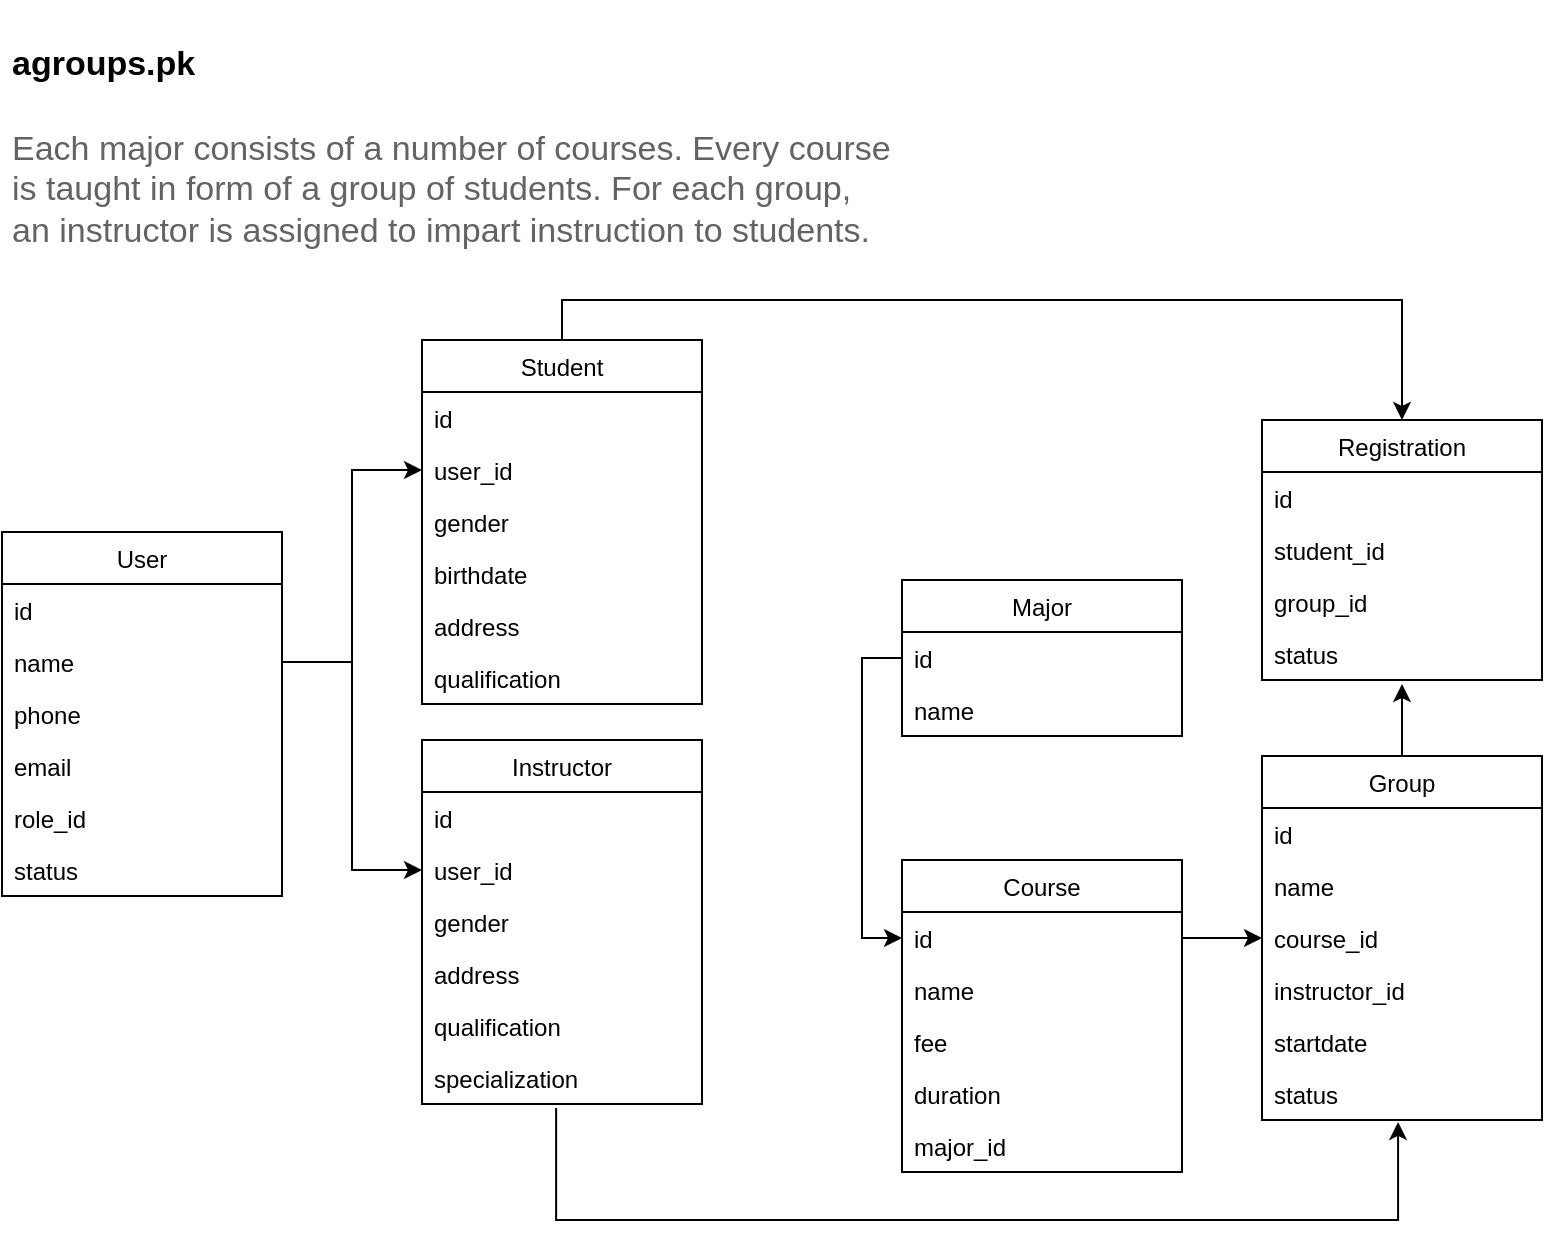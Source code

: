<mxfile version="18.2.0" type="device"><diagram id="8skDZOetQoMdbgRP18eb" name="Page-1"><mxGraphModel dx="978" dy="585" grid="1" gridSize="10" guides="1" tooltips="1" connect="1" arrows="1" fold="1" page="1" pageScale="1" pageWidth="827" pageHeight="1169" math="0" shadow="0"><root><mxCell id="0"/><mxCell id="1" parent="0"/><mxCell id="aqiTCgBaom1XjXzGtIJg-1" value="Student" style="swimlane;fontStyle=0;childLayout=stackLayout;horizontal=1;startSize=26;fillColor=none;horizontalStack=0;resizeParent=1;resizeParentMax=0;resizeLast=0;collapsible=1;marginBottom=0;" vertex="1" parent="1"><mxGeometry x="230" y="180" width="140" height="182" as="geometry"/></mxCell><mxCell id="aqiTCgBaom1XjXzGtIJg-2" value="id" style="text;strokeColor=none;fillColor=none;align=left;verticalAlign=top;spacingLeft=4;spacingRight=4;overflow=hidden;rotatable=0;points=[[0,0.5],[1,0.5]];portConstraint=eastwest;" vertex="1" parent="aqiTCgBaom1XjXzGtIJg-1"><mxGeometry y="26" width="140" height="26" as="geometry"/></mxCell><mxCell id="aqiTCgBaom1XjXzGtIJg-3" value="user_id" style="text;strokeColor=none;fillColor=none;align=left;verticalAlign=top;spacingLeft=4;spacingRight=4;overflow=hidden;rotatable=0;points=[[0,0.5],[1,0.5]];portConstraint=eastwest;" vertex="1" parent="aqiTCgBaom1XjXzGtIJg-1"><mxGeometry y="52" width="140" height="26" as="geometry"/></mxCell><mxCell id="aqiTCgBaom1XjXzGtIJg-4" value="gender" style="text;strokeColor=none;fillColor=none;align=left;verticalAlign=top;spacingLeft=4;spacingRight=4;overflow=hidden;rotatable=0;points=[[0,0.5],[1,0.5]];portConstraint=eastwest;" vertex="1" parent="aqiTCgBaom1XjXzGtIJg-1"><mxGeometry y="78" width="140" height="26" as="geometry"/></mxCell><mxCell id="aqiTCgBaom1XjXzGtIJg-5" value="birthdate" style="text;strokeColor=none;fillColor=none;align=left;verticalAlign=top;spacingLeft=4;spacingRight=4;overflow=hidden;rotatable=0;points=[[0,0.5],[1,0.5]];portConstraint=eastwest;" vertex="1" parent="aqiTCgBaom1XjXzGtIJg-1"><mxGeometry y="104" width="140" height="26" as="geometry"/></mxCell><mxCell id="aqiTCgBaom1XjXzGtIJg-7" value="address" style="text;strokeColor=none;fillColor=none;align=left;verticalAlign=top;spacingLeft=4;spacingRight=4;overflow=hidden;rotatable=0;points=[[0,0.5],[1,0.5]];portConstraint=eastwest;" vertex="1" parent="aqiTCgBaom1XjXzGtIJg-1"><mxGeometry y="130" width="140" height="26" as="geometry"/></mxCell><mxCell id="aqiTCgBaom1XjXzGtIJg-9" value="qualification" style="text;strokeColor=none;fillColor=none;align=left;verticalAlign=top;spacingLeft=4;spacingRight=4;overflow=hidden;rotatable=0;points=[[0,0.5],[1,0.5]];portConstraint=eastwest;" vertex="1" parent="aqiTCgBaom1XjXzGtIJg-1"><mxGeometry y="156" width="140" height="26" as="geometry"/></mxCell><mxCell id="aqiTCgBaom1XjXzGtIJg-11" value="User" style="swimlane;fontStyle=0;childLayout=stackLayout;horizontal=1;startSize=26;fillColor=none;horizontalStack=0;resizeParent=1;resizeParentMax=0;resizeLast=0;collapsible=1;marginBottom=0;" vertex="1" parent="1"><mxGeometry x="20" y="276" width="140" height="182" as="geometry"/></mxCell><mxCell id="aqiTCgBaom1XjXzGtIJg-12" value="id" style="text;strokeColor=none;fillColor=none;align=left;verticalAlign=top;spacingLeft=4;spacingRight=4;overflow=hidden;rotatable=0;points=[[0,0.5],[1,0.5]];portConstraint=eastwest;" vertex="1" parent="aqiTCgBaom1XjXzGtIJg-11"><mxGeometry y="26" width="140" height="26" as="geometry"/></mxCell><mxCell id="aqiTCgBaom1XjXzGtIJg-13" value="name" style="text;strokeColor=none;fillColor=none;align=left;verticalAlign=top;spacingLeft=4;spacingRight=4;overflow=hidden;rotatable=0;points=[[0,0.5],[1,0.5]];portConstraint=eastwest;" vertex="1" parent="aqiTCgBaom1XjXzGtIJg-11"><mxGeometry y="52" width="140" height="26" as="geometry"/></mxCell><mxCell id="aqiTCgBaom1XjXzGtIJg-14" value="phone" style="text;strokeColor=none;fillColor=none;align=left;verticalAlign=top;spacingLeft=4;spacingRight=4;overflow=hidden;rotatable=0;points=[[0,0.5],[1,0.5]];portConstraint=eastwest;" vertex="1" parent="aqiTCgBaom1XjXzGtIJg-11"><mxGeometry y="78" width="140" height="26" as="geometry"/></mxCell><mxCell id="aqiTCgBaom1XjXzGtIJg-15" value="email" style="text;strokeColor=none;fillColor=none;align=left;verticalAlign=top;spacingLeft=4;spacingRight=4;overflow=hidden;rotatable=0;points=[[0,0.5],[1,0.5]];portConstraint=eastwest;" vertex="1" parent="aqiTCgBaom1XjXzGtIJg-11"><mxGeometry y="104" width="140" height="26" as="geometry"/></mxCell><mxCell id="aqiTCgBaom1XjXzGtIJg-16" value="role_id" style="text;strokeColor=none;fillColor=none;align=left;verticalAlign=top;spacingLeft=4;spacingRight=4;overflow=hidden;rotatable=0;points=[[0,0.5],[1,0.5]];portConstraint=eastwest;" vertex="1" parent="aqiTCgBaom1XjXzGtIJg-11"><mxGeometry y="130" width="140" height="26" as="geometry"/></mxCell><mxCell id="aqiTCgBaom1XjXzGtIJg-20" value="status" style="text;strokeColor=none;fillColor=none;align=left;verticalAlign=top;spacingLeft=4;spacingRight=4;overflow=hidden;rotatable=0;points=[[0,0.5],[1,0.5]];portConstraint=eastwest;" vertex="1" parent="aqiTCgBaom1XjXzGtIJg-11"><mxGeometry y="156" width="140" height="26" as="geometry"/></mxCell><mxCell id="aqiTCgBaom1XjXzGtIJg-21" value="Instructor" style="swimlane;fontStyle=0;childLayout=stackLayout;horizontal=1;startSize=26;fillColor=none;horizontalStack=0;resizeParent=1;resizeParentMax=0;resizeLast=0;collapsible=1;marginBottom=0;" vertex="1" parent="1"><mxGeometry x="230" y="380" width="140" height="182" as="geometry"/></mxCell><mxCell id="aqiTCgBaom1XjXzGtIJg-22" value="id" style="text;strokeColor=none;fillColor=none;align=left;verticalAlign=top;spacingLeft=4;spacingRight=4;overflow=hidden;rotatable=0;points=[[0,0.5],[1,0.5]];portConstraint=eastwest;" vertex="1" parent="aqiTCgBaom1XjXzGtIJg-21"><mxGeometry y="26" width="140" height="26" as="geometry"/></mxCell><mxCell id="aqiTCgBaom1XjXzGtIJg-23" value="user_id" style="text;strokeColor=none;fillColor=none;align=left;verticalAlign=top;spacingLeft=4;spacingRight=4;overflow=hidden;rotatable=0;points=[[0,0.5],[1,0.5]];portConstraint=eastwest;" vertex="1" parent="aqiTCgBaom1XjXzGtIJg-21"><mxGeometry y="52" width="140" height="26" as="geometry"/></mxCell><mxCell id="aqiTCgBaom1XjXzGtIJg-24" value="gender" style="text;strokeColor=none;fillColor=none;align=left;verticalAlign=top;spacingLeft=4;spacingRight=4;overflow=hidden;rotatable=0;points=[[0,0.5],[1,0.5]];portConstraint=eastwest;" vertex="1" parent="aqiTCgBaom1XjXzGtIJg-21"><mxGeometry y="78" width="140" height="26" as="geometry"/></mxCell><mxCell id="aqiTCgBaom1XjXzGtIJg-26" value="address" style="text;strokeColor=none;fillColor=none;align=left;verticalAlign=top;spacingLeft=4;spacingRight=4;overflow=hidden;rotatable=0;points=[[0,0.5],[1,0.5]];portConstraint=eastwest;" vertex="1" parent="aqiTCgBaom1XjXzGtIJg-21"><mxGeometry y="104" width="140" height="26" as="geometry"/></mxCell><mxCell id="aqiTCgBaom1XjXzGtIJg-27" value="qualification" style="text;strokeColor=none;fillColor=none;align=left;verticalAlign=top;spacingLeft=4;spacingRight=4;overflow=hidden;rotatable=0;points=[[0,0.5],[1,0.5]];portConstraint=eastwest;" vertex="1" parent="aqiTCgBaom1XjXzGtIJg-21"><mxGeometry y="130" width="140" height="26" as="geometry"/></mxCell><mxCell id="aqiTCgBaom1XjXzGtIJg-28" value="specialization" style="text;strokeColor=none;fillColor=none;align=left;verticalAlign=top;spacingLeft=4;spacingRight=4;overflow=hidden;rotatable=0;points=[[0,0.5],[1,0.5]];portConstraint=eastwest;" vertex="1" parent="aqiTCgBaom1XjXzGtIJg-21"><mxGeometry y="156" width="140" height="26" as="geometry"/></mxCell><mxCell id="aqiTCgBaom1XjXzGtIJg-29" value="Course" style="swimlane;fontStyle=0;childLayout=stackLayout;horizontal=1;startSize=26;fillColor=none;horizontalStack=0;resizeParent=1;resizeParentMax=0;resizeLast=0;collapsible=1;marginBottom=0;" vertex="1" parent="1"><mxGeometry x="470" y="440" width="140" height="156" as="geometry"/></mxCell><mxCell id="aqiTCgBaom1XjXzGtIJg-30" value="id" style="text;strokeColor=none;fillColor=none;align=left;verticalAlign=top;spacingLeft=4;spacingRight=4;overflow=hidden;rotatable=0;points=[[0,0.5],[1,0.5]];portConstraint=eastwest;" vertex="1" parent="aqiTCgBaom1XjXzGtIJg-29"><mxGeometry y="26" width="140" height="26" as="geometry"/></mxCell><mxCell id="aqiTCgBaom1XjXzGtIJg-31" value="name" style="text;strokeColor=none;fillColor=none;align=left;verticalAlign=top;spacingLeft=4;spacingRight=4;overflow=hidden;rotatable=0;points=[[0,0.5],[1,0.5]];portConstraint=eastwest;" vertex="1" parent="aqiTCgBaom1XjXzGtIJg-29"><mxGeometry y="52" width="140" height="26" as="geometry"/></mxCell><mxCell id="aqiTCgBaom1XjXzGtIJg-33" value="fee" style="text;strokeColor=none;fillColor=none;align=left;verticalAlign=top;spacingLeft=4;spacingRight=4;overflow=hidden;rotatable=0;points=[[0,0.5],[1,0.5]];portConstraint=eastwest;" vertex="1" parent="aqiTCgBaom1XjXzGtIJg-29"><mxGeometry y="78" width="140" height="26" as="geometry"/></mxCell><mxCell id="aqiTCgBaom1XjXzGtIJg-32" value="duration" style="text;strokeColor=none;fillColor=none;align=left;verticalAlign=top;spacingLeft=4;spacingRight=4;overflow=hidden;rotatable=0;points=[[0,0.5],[1,0.5]];portConstraint=eastwest;" vertex="1" parent="aqiTCgBaom1XjXzGtIJg-29"><mxGeometry y="104" width="140" height="26" as="geometry"/></mxCell><mxCell id="aqiTCgBaom1XjXzGtIJg-34" value="major_id" style="text;strokeColor=none;fillColor=none;align=left;verticalAlign=top;spacingLeft=4;spacingRight=4;overflow=hidden;rotatable=0;points=[[0,0.5],[1,0.5]];portConstraint=eastwest;" vertex="1" parent="aqiTCgBaom1XjXzGtIJg-29"><mxGeometry y="130" width="140" height="26" as="geometry"/></mxCell><mxCell id="aqiTCgBaom1XjXzGtIJg-36" value="Major" style="swimlane;fontStyle=0;childLayout=stackLayout;horizontal=1;startSize=26;fillColor=none;horizontalStack=0;resizeParent=1;resizeParentMax=0;resizeLast=0;collapsible=1;marginBottom=0;" vertex="1" parent="1"><mxGeometry x="470" y="300" width="140" height="78" as="geometry"/></mxCell><mxCell id="aqiTCgBaom1XjXzGtIJg-37" value="id" style="text;strokeColor=none;fillColor=none;align=left;verticalAlign=top;spacingLeft=4;spacingRight=4;overflow=hidden;rotatable=0;points=[[0,0.5],[1,0.5]];portConstraint=eastwest;" vertex="1" parent="aqiTCgBaom1XjXzGtIJg-36"><mxGeometry y="26" width="140" height="26" as="geometry"/></mxCell><mxCell id="aqiTCgBaom1XjXzGtIJg-38" value="name" style="text;strokeColor=none;fillColor=none;align=left;verticalAlign=top;spacingLeft=4;spacingRight=4;overflow=hidden;rotatable=0;points=[[0,0.5],[1,0.5]];portConstraint=eastwest;" vertex="1" parent="aqiTCgBaom1XjXzGtIJg-36"><mxGeometry y="52" width="140" height="26" as="geometry"/></mxCell><mxCell id="aqiTCgBaom1XjXzGtIJg-65" style="rounded=0;orthogonalLoop=1;jettySize=auto;html=1;entryX=0.5;entryY=1.077;entryDx=0;entryDy=0;entryPerimeter=0;" edge="1" parent="1" source="aqiTCgBaom1XjXzGtIJg-43" target="aqiTCgBaom1XjXzGtIJg-60"><mxGeometry relative="1" as="geometry"/></mxCell><mxCell id="aqiTCgBaom1XjXzGtIJg-43" value="Group" style="swimlane;fontStyle=0;childLayout=stackLayout;horizontal=1;startSize=26;fillColor=none;horizontalStack=0;resizeParent=1;resizeParentMax=0;resizeLast=0;collapsible=1;marginBottom=0;" vertex="1" parent="1"><mxGeometry x="650" y="388" width="140" height="182" as="geometry"/></mxCell><mxCell id="aqiTCgBaom1XjXzGtIJg-44" value="id" style="text;strokeColor=none;fillColor=none;align=left;verticalAlign=top;spacingLeft=4;spacingRight=4;overflow=hidden;rotatable=0;points=[[0,0.5],[1,0.5]];portConstraint=eastwest;" vertex="1" parent="aqiTCgBaom1XjXzGtIJg-43"><mxGeometry y="26" width="140" height="26" as="geometry"/></mxCell><mxCell id="aqiTCgBaom1XjXzGtIJg-45" value="name" style="text;strokeColor=none;fillColor=none;align=left;verticalAlign=top;spacingLeft=4;spacingRight=4;overflow=hidden;rotatable=0;points=[[0,0.5],[1,0.5]];portConstraint=eastwest;" vertex="1" parent="aqiTCgBaom1XjXzGtIJg-43"><mxGeometry y="52" width="140" height="26" as="geometry"/></mxCell><mxCell id="aqiTCgBaom1XjXzGtIJg-46" value="course_id" style="text;strokeColor=none;fillColor=none;align=left;verticalAlign=top;spacingLeft=4;spacingRight=4;overflow=hidden;rotatable=0;points=[[0,0.5],[1,0.5]];portConstraint=eastwest;" vertex="1" parent="aqiTCgBaom1XjXzGtIJg-43"><mxGeometry y="78" width="140" height="26" as="geometry"/></mxCell><mxCell id="aqiTCgBaom1XjXzGtIJg-50" value="instructor_id" style="text;strokeColor=none;fillColor=none;align=left;verticalAlign=top;spacingLeft=4;spacingRight=4;overflow=hidden;rotatable=0;points=[[0,0.5],[1,0.5]];portConstraint=eastwest;" vertex="1" parent="aqiTCgBaom1XjXzGtIJg-43"><mxGeometry y="104" width="140" height="26" as="geometry"/></mxCell><mxCell id="aqiTCgBaom1XjXzGtIJg-47" value="startdate" style="text;strokeColor=none;fillColor=none;align=left;verticalAlign=top;spacingLeft=4;spacingRight=4;overflow=hidden;rotatable=0;points=[[0,0.5],[1,0.5]];portConstraint=eastwest;" vertex="1" parent="aqiTCgBaom1XjXzGtIJg-43"><mxGeometry y="130" width="140" height="26" as="geometry"/></mxCell><mxCell id="aqiTCgBaom1XjXzGtIJg-49" value="status" style="text;strokeColor=none;fillColor=none;align=left;verticalAlign=top;spacingLeft=4;spacingRight=4;overflow=hidden;rotatable=0;points=[[0,0.5],[1,0.5]];portConstraint=eastwest;" vertex="1" parent="aqiTCgBaom1XjXzGtIJg-43"><mxGeometry y="156" width="140" height="26" as="geometry"/></mxCell><mxCell id="aqiTCgBaom1XjXzGtIJg-51" style="edgeStyle=orthogonalEdgeStyle;rounded=0;orthogonalLoop=1;jettySize=auto;html=1;entryX=0;entryY=0.5;entryDx=0;entryDy=0;" edge="1" parent="1" source="aqiTCgBaom1XjXzGtIJg-13" target="aqiTCgBaom1XjXzGtIJg-3"><mxGeometry relative="1" as="geometry"/></mxCell><mxCell id="aqiTCgBaom1XjXzGtIJg-53" style="edgeStyle=orthogonalEdgeStyle;rounded=0;orthogonalLoop=1;jettySize=auto;html=1;entryX=0;entryY=0.5;entryDx=0;entryDy=0;" edge="1" parent="1" source="aqiTCgBaom1XjXzGtIJg-13" target="aqiTCgBaom1XjXzGtIJg-23"><mxGeometry relative="1" as="geometry"/></mxCell><mxCell id="aqiTCgBaom1XjXzGtIJg-54" value="Registration" style="swimlane;fontStyle=0;childLayout=stackLayout;horizontal=1;startSize=26;fillColor=none;horizontalStack=0;resizeParent=1;resizeParentMax=0;resizeLast=0;collapsible=1;marginBottom=0;" vertex="1" parent="1"><mxGeometry x="650" y="220" width="140" height="130" as="geometry"/></mxCell><mxCell id="aqiTCgBaom1XjXzGtIJg-55" value="id" style="text;strokeColor=none;fillColor=none;align=left;verticalAlign=top;spacingLeft=4;spacingRight=4;overflow=hidden;rotatable=0;points=[[0,0.5],[1,0.5]];portConstraint=eastwest;" vertex="1" parent="aqiTCgBaom1XjXzGtIJg-54"><mxGeometry y="26" width="140" height="26" as="geometry"/></mxCell><mxCell id="aqiTCgBaom1XjXzGtIJg-56" value="student_id" style="text;strokeColor=none;fillColor=none;align=left;verticalAlign=top;spacingLeft=4;spacingRight=4;overflow=hidden;rotatable=0;points=[[0,0.5],[1,0.5]];portConstraint=eastwest;" vertex="1" parent="aqiTCgBaom1XjXzGtIJg-54"><mxGeometry y="52" width="140" height="26" as="geometry"/></mxCell><mxCell id="aqiTCgBaom1XjXzGtIJg-57" value="group_id" style="text;strokeColor=none;fillColor=none;align=left;verticalAlign=top;spacingLeft=4;spacingRight=4;overflow=hidden;rotatable=0;points=[[0,0.5],[1,0.5]];portConstraint=eastwest;" vertex="1" parent="aqiTCgBaom1XjXzGtIJg-54"><mxGeometry y="78" width="140" height="26" as="geometry"/></mxCell><mxCell id="aqiTCgBaom1XjXzGtIJg-60" value="status" style="text;strokeColor=none;fillColor=none;align=left;verticalAlign=top;spacingLeft=4;spacingRight=4;overflow=hidden;rotatable=0;points=[[0,0.5],[1,0.5]];portConstraint=eastwest;" vertex="1" parent="aqiTCgBaom1XjXzGtIJg-54"><mxGeometry y="104" width="140" height="26" as="geometry"/></mxCell><mxCell id="aqiTCgBaom1XjXzGtIJg-61" style="edgeStyle=orthogonalEdgeStyle;rounded=0;orthogonalLoop=1;jettySize=auto;html=1;entryX=0;entryY=0.5;entryDx=0;entryDy=0;" edge="1" parent="1" source="aqiTCgBaom1XjXzGtIJg-37" target="aqiTCgBaom1XjXzGtIJg-30"><mxGeometry relative="1" as="geometry"/></mxCell><mxCell id="aqiTCgBaom1XjXzGtIJg-62" style="edgeStyle=orthogonalEdgeStyle;rounded=0;orthogonalLoop=1;jettySize=auto;html=1;entryX=0;entryY=0.5;entryDx=0;entryDy=0;" edge="1" parent="1" source="aqiTCgBaom1XjXzGtIJg-30" target="aqiTCgBaom1XjXzGtIJg-43"><mxGeometry relative="1" as="geometry"/></mxCell><mxCell id="aqiTCgBaom1XjXzGtIJg-63" style="edgeStyle=elbowEdgeStyle;rounded=0;orthogonalLoop=1;jettySize=auto;html=1;entryX=0.486;entryY=1.038;entryDx=0;entryDy=0;exitX=0.479;exitY=1.077;exitDx=0;exitDy=0;exitPerimeter=0;entryPerimeter=0;elbow=vertical;" edge="1" parent="1" source="aqiTCgBaom1XjXzGtIJg-28" target="aqiTCgBaom1XjXzGtIJg-49"><mxGeometry relative="1" as="geometry"><Array as="points"><mxPoint x="500" y="620"/></Array></mxGeometry></mxCell><mxCell id="aqiTCgBaom1XjXzGtIJg-64" style="edgeStyle=orthogonalEdgeStyle;rounded=0;orthogonalLoop=1;jettySize=auto;html=1;entryX=0.5;entryY=0;entryDx=0;entryDy=0;exitX=0.5;exitY=0;exitDx=0;exitDy=0;" edge="1" parent="1" source="aqiTCgBaom1XjXzGtIJg-1" target="aqiTCgBaom1XjXzGtIJg-54"><mxGeometry relative="1" as="geometry"/></mxCell><mxCell id="aqiTCgBaom1XjXzGtIJg-67" value="agroups.pk" style="text;align=left;fontStyle=1;verticalAlign=middle;spacingLeft=3;spacingRight=3;strokeColor=none;rotatable=0;points=[[0,0.5],[1,0.5]];portConstraint=eastwest;fontSize=17;" vertex="1" parent="1"><mxGeometry x="20" y="10" width="140" height="60" as="geometry"/></mxCell><mxCell id="aqiTCgBaom1XjXzGtIJg-68" value="Each major consists of a number of courses. Every course is taught in form of a group of students. For each group, an instructor is assigned to impart instruction to students." style="text;align=left;fontStyle=0;verticalAlign=middle;spacingLeft=3;spacingRight=3;strokeColor=none;rotatable=0;points=[[0,0.5],[1,0.5]];portConstraint=eastwest;fontSize=17;fontColor=#636363;whiteSpace=wrap;labelPosition=center;verticalLabelPosition=middle;" vertex="1" parent="1"><mxGeometry x="20" y="60" width="450" height="90" as="geometry"/></mxCell></root></mxGraphModel></diagram></mxfile>